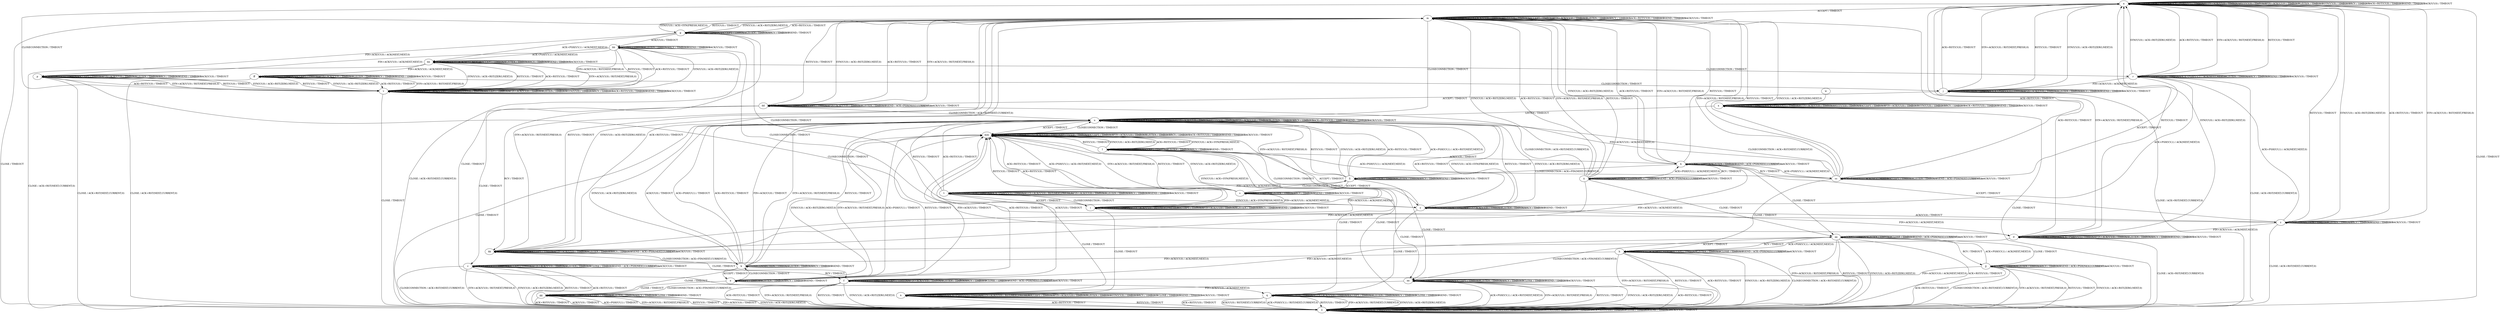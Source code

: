 digraph "" {
	graph ["Incoming time"=0.520160436630249,
		"Outgoing time"=0.41754913330078125,
		Output="{'States': 39, 'Transitions': 495, 'Filename': '../results/tcp_rerun/TCP_Windows8_Server-TCP_Windows8_Server-3.dot'}",
		Reference="{'States': 39, 'Transitions': 495, 'Filename': '../subjects/tcp/TCP_Windows8_Server.dot'}",
		Solver=yices,
		Updated="{'States': 39, 'Transitions': 495, 'Filename': '../subjects/tcp/TCP_Windows8_Server.dot'}",
		"f-measure"=1.0,
		precision=1.0,
		recall=1.0
	];
	a -> a	[key=0,
		label="CLOSECONNECTION / TIMEOUT"];
	a -> a	[key=1,
		label="ACK+PSH(V,V,1) / TIMEOUT"];
	a -> a	[key=2,
		label="SYN+ACK(V,V,0) / TIMEOUT"];
	a -> a	[key=3,
		label="RST(V,V,0) / TIMEOUT"];
	a -> a	[key=4,
		label="FIN+ACK(V,V,0) / TIMEOUT"];
	a -> a	[key=5,
		label="LISTEN / TIMEOUT"];
	a -> a	[key=6,
		label="SYN(V,V,0) / TIMEOUT"];
	a -> a	[key=7,
		label="RCV / TIMEOUT"];
	a -> a	[key=8,
		label="ACK+RST(V,V,0) / TIMEOUT"];
	a -> a	[key=9,
		label="SEND / TIMEOUT"];
	a -> a	[key=10,
		label="ACK(V,V,0) / TIMEOUT"];
	a -> m	[key=0,
		label="ACCEPT / TIMEOUT"];
	a -> o	[key=0,
		label="CLOSE / TIMEOUT"];
	b -> b	[key=0,
		label="ACCEPT / TIMEOUT"];
	b -> b	[key=1,
		label="LISTEN / TIMEOUT"];
	b -> b	[key=2,
		label="SEND / ACK+PSH(NEXT,CURRENT,1)"];
	b -> b	[key=3,
		label="ACK(V,V,0) / TIMEOUT"];
	b -> m	[key=0,
		label="SYN+ACK(V,V,0) / RST(NEXT,FRESH,0)"];
	b -> m	[key=1,
		label="RST(V,V,0) / TIMEOUT"];
	b -> m	[key=2,
		label="SYN(V,V,0) / ACK+RST(ZERO,NEXT,0)"];
	b -> m	[key=3,
		label="ACK+RST(V,V,0) / TIMEOUT"];
	b -> aa	[key=0,
		label="CLOSE / TIMEOUT"];
	b -> cc	[key=0,
		label="ACK+PSH(V,V,1) / ACK(NEXT,NEXT,0)"];
	b -> ii	[key=0,
		label="RCV / TIMEOUT"];
	b -> kk	[key=0,
		label="FIN+ACK(V,V,0) / ACK(NEXT,NEXT,0)"];
	b -> ll	[key=0,
		label="CLOSECONNECTION / ACK+FIN(NEXT,CURRENT,0)"];
	c -> c	[key=0,
		label="ACK+PSH(V,V,1) / TIMEOUT"];
	c -> c	[key=1,
		label="ACCEPT / TIMEOUT"];
	c -> c	[key=2,
		label="FIN+ACK(V,V,0) / TIMEOUT"];
	c -> c	[key=3,
		label="LISTEN / TIMEOUT"];
	c -> c	[key=4,
		label="CLOSE / TIMEOUT"];
	c -> c	[key=5,
		label="SEND / ACK+PSH(NEXT,CURRENT,1)"];
	c -> c	[key=6,
		label="ACK(V,V,0) / TIMEOUT"];
	c -> f	[key=0,
		label="RCV / TIMEOUT"];
	c -> o	[key=0,
		label="CLOSECONNECTION / ACK+RST(NEXT,CURRENT,0)"];
	c -> o	[key=1,
		label="SYN+ACK(V,V,0) / RST(NEXT,FRESH,0)"];
	c -> o	[key=2,
		label="RST(V,V,0) / TIMEOUT"];
	c -> o	[key=3,
		label="SYN(V,V,0) / ACK+RST(ZERO,NEXT,0)"];
	c -> o	[key=4,
		label="ACK+RST(V,V,0) / TIMEOUT"];
	d -> a	[key=0,
		label="SYN+ACK(V,V,0) / RST(NEXT,FRESH,0)"];
	d -> a	[key=1,
		label="RST(V,V,0) / TIMEOUT"];
	d -> a	[key=2,
		label="SYN(V,V,0) / ACK+RST(ZERO,NEXT,0)"];
	d -> a	[key=3,
		label="ACK+RST(V,V,0) / TIMEOUT"];
	d -> d	[key=0,
		label="CLOSECONNECTION / TIMEOUT"];
	d -> d	[key=1,
		label="ACK+PSH(V,V,1) / TIMEOUT"];
	d -> d	[key=2,
		label="FIN+ACK(V,V,0) / TIMEOUT"];
	d -> d	[key=3,
		label="LISTEN / TIMEOUT"];
	d -> d	[key=4,
		label="RCV / TIMEOUT"];
	d -> d	[key=5,
		label="SEND / TIMEOUT"];
	d -> d	[key=6,
		label="ACK(V,V,0) / TIMEOUT"];
	d -> o	[key=0,
		label="CLOSE / ACK+RST(NEXT,CURRENT,0)"];
	d -> kk	[key=0,
		label="ACCEPT / TIMEOUT"];
	e -> e	[key=0,
		label="ACCEPT / TIMEOUT"];
	e -> e	[key=1,
		label="LISTEN / TIMEOUT"];
	e -> e	[key=2,
		label="RCV / TIMEOUT"];
	e -> e	[key=3,
		label="SEND / TIMEOUT"];
	e -> k	[key=0,
		label="CLOSECONNECTION / TIMEOUT"];
	e -> gg	[key=0,
		label="CLOSE / TIMEOUT"];
	e -> mm	[key=0,
		label="ACK+PSH(V,V,1) / TIMEOUT"];
	e -> mm	[key=1,
		label="SYN+ACK(V,V,0) / RST(NEXT,FRESH,0)"];
	e -> mm	[key=2,
		label="RST(V,V,0) / TIMEOUT"];
	e -> mm	[key=3,
		label="FIN+ACK(V,V,0) / TIMEOUT"];
	e -> mm	[key=4,
		label="SYN(V,V,0) / ACK+RST(ZERO,NEXT,0)"];
	e -> mm	[key=5,
		label="ACK+RST(V,V,0) / TIMEOUT"];
	e -> mm	[key=6,
		label="ACK(V,V,0) / TIMEOUT"];
	f -> f	[key=0,
		label="ACK+PSH(V,V,1) / TIMEOUT"];
	f -> f	[key=1,
		label="ACCEPT / TIMEOUT"];
	f -> f	[key=2,
		label="FIN+ACK(V,V,0) / TIMEOUT"];
	f -> f	[key=3,
		label="LISTEN / TIMEOUT"];
	f -> f	[key=4,
		label="RCV / TIMEOUT"];
	f -> f	[key=5,
		label="CLOSE / TIMEOUT"];
	f -> f	[key=6,
		label="SEND / ACK+PSH(NEXT,CURRENT,1)"];
	f -> f	[key=7,
		label="ACK(V,V,0) / TIMEOUT"];
	f -> o	[key=0,
		label="SYN+ACK(V,V,0) / RST(NEXT,FRESH,0)"];
	f -> o	[key=1,
		label="RST(V,V,0) / TIMEOUT"];
	f -> o	[key=2,
		label="SYN(V,V,0) / ACK+RST(ZERO,NEXT,0)"];
	f -> o	[key=3,
		label="ACK+RST(V,V,0) / TIMEOUT"];
	f -> gg	[key=0,
		label="CLOSECONNECTION / ACK+FIN(NEXT,CURRENT,0)"];
	g -> g	[key=0,
		label="SYN+ACK(V,V,0) / TIMEOUT"];
	g -> g	[key=1,
		label="ACCEPT / TIMEOUT"];
	g -> g	[key=2,
		label="LISTEN / TIMEOUT"];
	g -> g	[key=3,
		label="RCV / TIMEOUT"];
	g -> g	[key=4,
		label="SEND / TIMEOUT"];
	g -> m	[key=0,
		label="RST(V,V,0) / TIMEOUT"];
	g -> m	[key=1,
		label="SYN(V,V,0) / ACK+RST(ZERO,NEXT,0)"];
	g -> m	[key=2,
		label="ACK+RST(V,V,0) / TIMEOUT"];
	g -> p	[key=0,
		label="FIN+ACK(V,V,0) / ACK(NEXT,NEXT,0)"];
	g -> q	[key=0,
		label="CLOSE / TIMEOUT"];
	g -> y	[key=0,
		label="CLOSECONNECTION / TIMEOUT"];
	g -> bb	[key=0,
		label="ACK(V,V,0) / TIMEOUT"];
	g -> hh	[key=0,
		label="ACK+PSH(V,V,1) / ACK(NEXT,NEXT,0)"];
	h -> c	[key=0,
		label="FIN+ACK(V,V,0) / ACK(NEXT,NEXT,0)"];
	h -> h	[key=0,
		label="ACK+PSH(V,V,1) / ACK(NEXT,NEXT,0)"];
	h -> h	[key=1,
		label="ACCEPT / TIMEOUT"];
	h -> h	[key=2,
		label="LISTEN / TIMEOUT"];
	h -> h	[key=3,
		label="CLOSE / TIMEOUT"];
	h -> h	[key=4,
		label="SEND / ACK+PSH(NEXT,CURRENT,1)"];
	h -> h	[key=5,
		label="ACK(V,V,0) / TIMEOUT"];
	h -> o	[key=0,
		label="CLOSECONNECTION / ACK+RST(NEXT,CURRENT,0)"];
	h -> o	[key=1,
		label="SYN+ACK(V,V,0) / RST(NEXT,FRESH,0)"];
	h -> o	[key=2,
		label="RST(V,V,0) / TIMEOUT"];
	h -> o	[key=3,
		label="SYN(V,V,0) / ACK+RST(ZERO,NEXT,0)"];
	h -> o	[key=4,
		label="ACK+RST(V,V,0) / TIMEOUT"];
	h -> aa	[key=0,
		label="RCV / TIMEOUT"];
	i -> i	[key=0,
		label="ACK+PSH(V,V,1) / TIMEOUT"];
	i -> i	[key=1,
		label="SYN+ACK(V,V,0) / RST(NEXT,FRESH,0)"];
	i -> i	[key=2,
		label="ACCEPT / TIMEOUT"];
	i -> i	[key=3,
		label="FIN+ACK(V,V,0) / TIMEOUT"];
	i -> i	[key=4,
		label="LISTEN / TIMEOUT"];
	i -> i	[key=5,
		label="RCV / TIMEOUT"];
	i -> i	[key=6,
		label="SEND / TIMEOUT"];
	i -> i	[key=7,
		label="ACK(V,V,0) / TIMEOUT"];
	i -> l	[key=0,
		label="SYN(V,V,0) / ACK+SYN(FRESH,NEXT,0)"];
	i -> n	[key=0,
		label="CLOSE / TIMEOUT"];
	i -> t	[key=0,
		label="CLOSECONNECTION / TIMEOUT"];
	i -> mm	[key=0,
		label="RST(V,V,0) / TIMEOUT"];
	i -> mm	[key=1,
		label="ACK+RST(V,V,0) / TIMEOUT"];
	j -> a	[key=0,
		label="SYN+ACK(V,V,0) / RST(NEXT,FRESH,0)"];
	j -> a	[key=1,
		label="RST(V,V,0) / TIMEOUT"];
	j -> a	[key=2,
		label="SYN(V,V,0) / ACK+RST(ZERO,NEXT,0)"];
	j -> a	[key=3,
		label="ACK+RST(V,V,0) / TIMEOUT"];
	j -> j	[key=0,
		label="CLOSECONNECTION / TIMEOUT"];
	j -> j	[key=1,
		label="ACK+PSH(V,V,1) / TIMEOUT"];
	j -> j	[key=2,
		label="FIN+ACK(V,V,0) / TIMEOUT"];
	j -> j	[key=3,
		label="LISTEN / TIMEOUT"];
	j -> j	[key=4,
		label="RCV / TIMEOUT"];
	j -> j	[key=5,
		label="SEND / TIMEOUT"];
	j -> j	[key=6,
		label="ACK(V,V,0) / TIMEOUT"];
	j -> o	[key=0,
		label="CLOSE / ACK+RST(NEXT,CURRENT,0)"];
	j -> dd	[key=0,
		label="ACCEPT / TIMEOUT"];
	k -> e	[key=0,
		label="ACCEPT / TIMEOUT"];
	k -> k	[key=0,
		label="CLOSECONNECTION / TIMEOUT"];
	k -> k	[key=1,
		label="LISTEN / TIMEOUT"];
	k -> k	[key=2,
		label="RCV / TIMEOUT"];
	k -> k	[key=3,
		label="SEND / TIMEOUT"];
	k -> u	[key=0,
		label="ACK+PSH(V,V,1) / TIMEOUT"];
	k -> u	[key=1,
		label="SYN+ACK(V,V,0) / RST(NEXT,FRESH,0)"];
	k -> u	[key=2,
		label="RST(V,V,0) / TIMEOUT"];
	k -> u	[key=3,
		label="FIN+ACK(V,V,0) / TIMEOUT"];
	k -> u	[key=4,
		label="SYN(V,V,0) / ACK+RST(ZERO,NEXT,0)"];
	k -> u	[key=5,
		label="ACK+RST(V,V,0) / TIMEOUT"];
	k -> u	[key=6,
		label="ACK(V,V,0) / TIMEOUT"];
	k -> gg	[key=0,
		label="CLOSE / TIMEOUT"];
	l -> b	[key=0,
		label="ACK(V,V,0) / TIMEOUT"];
	l -> l	[key=0,
		label="SYN+ACK(V,V,0) / TIMEOUT"];
	l -> l	[key=1,
		label="ACCEPT / TIMEOUT"];
	l -> l	[key=2,
		label="LISTEN / TIMEOUT"];
	l -> l	[key=3,
		label="RCV / TIMEOUT"];
	l -> l	[key=4,
		label="SEND / TIMEOUT"];
	l -> q	[key=0,
		label="CLOSE / TIMEOUT"];
	l -> y	[key=0,
		label="CLOSECONNECTION / TIMEOUT"];
	l -> cc	[key=0,
		label="ACK+PSH(V,V,1) / ACK(NEXT,NEXT,0)"];
	l -> kk	[key=0,
		label="FIN+ACK(V,V,0) / ACK(NEXT,NEXT,0)"];
	l -> mm	[key=0,
		label="RST(V,V,0) / TIMEOUT"];
	l -> mm	[key=1,
		label="SYN(V,V,0) / ACK+RST(ZERO,NEXT,0)"];
	l -> mm	[key=2,
		label="ACK+RST(V,V,0) / TIMEOUT"];
	m -> g	[key=0,
		label="SYN(V,V,0) / ACK+SYN(FRESH,NEXT,0)"];
	m -> m	[key=0,
		label="ACK+PSH(V,V,1) / TIMEOUT"];
	m -> m	[key=1,
		label="SYN+ACK(V,V,0) / TIMEOUT"];
	m -> m	[key=2,
		label="RST(V,V,0) / TIMEOUT"];
	m -> m	[key=3,
		label="ACCEPT / TIMEOUT"];
	m -> m	[key=4,
		label="FIN+ACK(V,V,0) / TIMEOUT"];
	m -> m	[key=5,
		label="LISTEN / TIMEOUT"];
	m -> m	[key=6,
		label="RCV / TIMEOUT"];
	m -> m	[key=7,
		label="ACK+RST(V,V,0) / TIMEOUT"];
	m -> m	[key=8,
		label="SEND / TIMEOUT"];
	m -> m	[key=9,
		label="ACK(V,V,0) / TIMEOUT"];
	m -> o	[key=0,
		label="CLOSE / TIMEOUT"];
	m -> u	[key=0,
		label="CLOSECONNECTION / TIMEOUT"];
	n -> n	[key=0,
		label="CLOSECONNECTION / TIMEOUT"];
	n -> n	[key=1,
		label="ACK+PSH(V,V,1) / TIMEOUT"];
	n -> n	[key=2,
		label="SYN+ACK(V,V,0) / RST(NEXT,FRESH,0)"];
	n -> n	[key=3,
		label="ACCEPT / TIMEOUT"];
	n -> n	[key=4,
		label="FIN+ACK(V,V,0) / TIMEOUT"];
	n -> n	[key=5,
		label="LISTEN / TIMEOUT"];
	n -> n	[key=6,
		label="SYN(V,V,0) / TIMEOUT"];
	n -> n	[key=7,
		label="RCV / TIMEOUT"];
	n -> n	[key=8,
		label="CLOSE / TIMEOUT"];
	n -> n	[key=9,
		label="SEND / TIMEOUT"];
	n -> n	[key=10,
		label="ACK(V,V,0) / TIMEOUT"];
	n -> o	[key=0,
		label="RST(V,V,0) / TIMEOUT"];
	n -> o	[key=1,
		label="ACK+RST(V,V,0) / TIMEOUT"];
	o -> o	[key=0,
		label="CLOSECONNECTION / TIMEOUT"];
	o -> o	[key=1,
		label="ACK+PSH(V,V,1) / TIMEOUT"];
	o -> o	[key=2,
		label="SYN+ACK(V,V,0) / TIMEOUT"];
	o -> o	[key=3,
		label="RST(V,V,0) / TIMEOUT"];
	o -> o	[key=4,
		label="ACCEPT / TIMEOUT"];
	o -> o	[key=5,
		label="FIN+ACK(V,V,0) / TIMEOUT"];
	o -> o	[key=6,
		label="LISTEN / TIMEOUT"];
	o -> o	[key=7,
		label="SYN(V,V,0) / TIMEOUT"];
	o -> o	[key=8,
		label="RCV / TIMEOUT"];
	o -> o	[key=9,
		label="ACK+RST(V,V,0) / TIMEOUT"];
	o -> o	[key=10,
		label="CLOSE / TIMEOUT"];
	o -> o	[key=11,
		label="SEND / TIMEOUT"];
	o -> o	[key=12,
		label="ACK(V,V,0) / TIMEOUT"];
	p -> d	[key=0,
		label="CLOSECONNECTION / TIMEOUT"];
	p -> o	[key=0,
		label="CLOSE / ACK+RST(NEXT,CURRENT,0)"];
	p -> p	[key=0,
		label="ACK+PSH(V,V,1) / TIMEOUT"];
	p -> p	[key=1,
		label="ACCEPT / TIMEOUT"];
	p -> p	[key=2,
		label="FIN+ACK(V,V,0) / TIMEOUT"];
	p -> p	[key=3,
		label="LISTEN / TIMEOUT"];
	p -> p	[key=4,
		label="RCV / TIMEOUT"];
	p -> p	[key=5,
		label="SEND / TIMEOUT"];
	p -> p	[key=6,
		label="ACK(V,V,0) / TIMEOUT"];
	p -> v	[key=0,
		label="SYN+ACK(V,V,0) / RST(NEXT,FRESH,0)"];
	p -> v	[key=1,
		label="RST(V,V,0) / TIMEOUT"];
	p -> v	[key=2,
		label="SYN(V,V,0) / ACK+RST(ZERO,NEXT,0)"];
	p -> v	[key=3,
		label="ACK+RST(V,V,0) / TIMEOUT"];
	q -> o	[key=0,
		label="ACK+PSH(V,V,1) / RST(NEXT,CURRENT,0)"];
	q -> o	[key=1,
		label="RST(V,V,0) / TIMEOUT"];
	q -> o	[key=2,
		label="FIN+ACK(V,V,0) / RST(NEXT,CURRENT,0)"];
	q -> o	[key=3,
		label="SYN(V,V,0) / ACK+RST(ZERO,NEXT,0)"];
	q -> o	[key=4,
		label="ACK+RST(V,V,0) / TIMEOUT"];
	q -> o	[key=5,
		label="ACK(V,V,0) / RST(NEXT,CURRENT,0)"];
	q -> q	[key=0,
		label="CLOSECONNECTION / TIMEOUT"];
	q -> q	[key=1,
		label="SYN+ACK(V,V,0) / TIMEOUT"];
	q -> q	[key=2,
		label="ACCEPT / TIMEOUT"];
	q -> q	[key=3,
		label="LISTEN / TIMEOUT"];
	q -> q	[key=4,
		label="RCV / TIMEOUT"];
	q -> q	[key=5,
		label="CLOSE / TIMEOUT"];
	q -> q	[key=6,
		label="SEND / TIMEOUT"];
	r -> a	[key=0,
		label="SYN+ACK(V,V,0) / RST(NEXT,FRESH,0)"];
	r -> a	[key=1,
		label="RST(V,V,0) / TIMEOUT"];
	r -> a	[key=2,
		label="SYN(V,V,0) / ACK+RST(ZERO,NEXT,0)"];
	r -> a	[key=3,
		label="ACK+RST(V,V,0) / TIMEOUT"];
	r -> j	[key=0,
		label="FIN+ACK(V,V,0) / ACK(NEXT,NEXT,0)"];
	r -> o	[key=0,
		label="CLOSE / ACK+RST(NEXT,CURRENT,0)"];
	r -> r	[key=0,
		label="CLOSECONNECTION / TIMEOUT"];
	r -> r	[key=1,
		label="ACK+PSH(V,V,1) / ACK(NEXT,NEXT,0)"];
	r -> r	[key=2,
		label="LISTEN / TIMEOUT"];
	r -> r	[key=3,
		label="RCV / TIMEOUT"];
	r -> r	[key=4,
		label="SEND / TIMEOUT"];
	r -> r	[key=5,
		label="ACK(V,V,0) / TIMEOUT"];
	r -> cc	[key=0,
		label="ACCEPT / TIMEOUT"];
	s -> i	[key=0,
		label="FIN+ACK(V,V,0) / ACK(NEXT,NEXT,0)"];
	s -> s	[key=0,
		label="ACCEPT / TIMEOUT"];
	s -> s	[key=1,
		label="LISTEN / TIMEOUT"];
	s -> s	[key=2,
		label="RCV / TIMEOUT"];
	s -> s	[key=3,
		label="SEND / TIMEOUT"];
	s -> s	[key=4,
		label="ACK(V,V,0) / TIMEOUT"];
	s -> ee	[key=0,
		label="CLOSE / TIMEOUT"];
	s -> ll	[key=0,
		label="CLOSECONNECTION / TIMEOUT"];
	s -> mm	[key=0,
		label="ACK+PSH(V,V,1) / ACK+RST(NEXT,NEXT,0)"];
	s -> mm	[key=1,
		label="SYN+ACK(V,V,0) / RST(NEXT,FRESH,0)"];
	s -> mm	[key=2,
		label="RST(V,V,0) / TIMEOUT"];
	s -> mm	[key=3,
		label="SYN(V,V,0) / ACK+RST(ZERO,NEXT,0)"];
	s -> mm	[key=4,
		label="ACK+RST(V,V,0) / TIMEOUT"];
	t -> i	[key=0,
		label="ACCEPT / TIMEOUT"];
	t -> n	[key=0,
		label="CLOSE / TIMEOUT"];
	t -> t	[key=0,
		label="CLOSECONNECTION / TIMEOUT"];
	t -> t	[key=1,
		label="ACK+PSH(V,V,1) / TIMEOUT"];
	t -> t	[key=2,
		label="SYN+ACK(V,V,0) / RST(NEXT,FRESH,0)"];
	t -> t	[key=3,
		label="FIN+ACK(V,V,0) / TIMEOUT"];
	t -> t	[key=4,
		label="LISTEN / TIMEOUT"];
	t -> t	[key=5,
		label="RCV / TIMEOUT"];
	t -> t	[key=6,
		label="SEND / TIMEOUT"];
	t -> t	[key=7,
		label="ACK(V,V,0) / TIMEOUT"];
	t -> u	[key=0,
		label="RST(V,V,0) / TIMEOUT"];
	t -> u	[key=1,
		label="ACK+RST(V,V,0) / TIMEOUT"];
	t -> y	[key=0,
		label="SYN(V,V,0) / ACK+SYN(FRESH,NEXT,0)"];
	u -> o	[key=0,
		label="CLOSE / TIMEOUT"];
	u -> u	[key=0,
		label="CLOSECONNECTION / TIMEOUT"];
	u -> u	[key=1,
		label="ACK+PSH(V,V,1) / TIMEOUT"];
	u -> u	[key=2,
		label="SYN+ACK(V,V,0) / TIMEOUT"];
	u -> u	[key=3,
		label="RST(V,V,0) / TIMEOUT"];
	u -> u	[key=4,
		label="FIN+ACK(V,V,0) / TIMEOUT"];
	u -> u	[key=5,
		label="LISTEN / TIMEOUT"];
	u -> u	[key=6,
		label="RCV / TIMEOUT"];
	u -> u	[key=7,
		label="ACK+RST(V,V,0) / TIMEOUT"];
	u -> u	[key=8,
		label="SEND / TIMEOUT"];
	u -> u	[key=9,
		label="ACK(V,V,0) / TIMEOUT"];
	u -> y	[key=0,
		label="SYN(V,V,0) / ACK+SYN(FRESH,NEXT,0)"];
	u -> mm	[key=0,
		label="ACCEPT / TIMEOUT"];
	v -> a	[key=0,
		label="CLOSECONNECTION / TIMEOUT"];
	v -> o	[key=0,
		label="CLOSE / TIMEOUT"];
	v -> v	[key=0,
		label="ACK+PSH(V,V,1) / TIMEOUT"];
	v -> v	[key=1,
		label="SYN+ACK(V,V,0) / TIMEOUT"];
	v -> v	[key=2,
		label="RST(V,V,0) / TIMEOUT"];
	v -> v	[key=3,
		label="ACCEPT / TIMEOUT"];
	v -> v	[key=4,
		label="FIN+ACK(V,V,0) / TIMEOUT"];
	v -> v	[key=5,
		label="LISTEN / TIMEOUT"];
	v -> v	[key=6,
		label="SYN(V,V,0) / TIMEOUT"];
	v -> v	[key=7,
		label="RCV / TIMEOUT"];
	v -> v	[key=8,
		label="ACK+RST(V,V,0) / TIMEOUT"];
	v -> v	[key=9,
		label="SEND / TIMEOUT"];
	v -> v	[key=10,
		label="ACK(V,V,0) / TIMEOUT"];
	w -> x	[key=0];
	x -> o	[key=0,
		label="CLOSE / TIMEOUT"];
	x -> u	[key=0,
		label="LISTEN / TIMEOUT"];
	x -> x	[key=0,
		label="CLOSECONNECTION / TIMEOUT"];
	x -> x	[key=1,
		label="ACK+PSH(V,V,1) / TIMEOUT"];
	x -> x	[key=2,
		label="SYN+ACK(V,V,0) / TIMEOUT"];
	x -> x	[key=3,
		label="RST(V,V,0) / TIMEOUT"];
	x -> x	[key=4,
		label="ACCEPT / TIMEOUT"];
	x -> x	[key=5,
		label="FIN+ACK(V,V,0) / TIMEOUT"];
	x -> x	[key=6,
		label="SYN(V,V,0) / TIMEOUT"];
	x -> x	[key=7,
		label="RCV / TIMEOUT"];
	x -> x	[key=8,
		label="ACK+RST(V,V,0) / TIMEOUT"];
	x -> x	[key=9,
		label="SEND / TIMEOUT"];
	x -> x	[key=10,
		label="ACK(V,V,0) / TIMEOUT"];
	y -> d	[key=0,
		label="FIN+ACK(V,V,0) / ACK(NEXT,NEXT,0)"];
	y -> l	[key=0,
		label="ACCEPT / TIMEOUT"];
	y -> q	[key=0,
		label="CLOSE / TIMEOUT"];
	y -> r	[key=0,
		label="ACK+PSH(V,V,1) / ACK(NEXT,NEXT,0)"];
	y -> u	[key=0,
		label="RST(V,V,0) / TIMEOUT"];
	y -> u	[key=1,
		label="SYN(V,V,0) / ACK+RST(ZERO,NEXT,0)"];
	y -> u	[key=2,
		label="ACK+RST(V,V,0) / TIMEOUT"];
	y -> y	[key=0,
		label="CLOSECONNECTION / TIMEOUT"];
	y -> y	[key=1,
		label="SYN+ACK(V,V,0) / TIMEOUT"];
	y -> y	[key=2,
		label="LISTEN / TIMEOUT"];
	y -> y	[key=3,
		label="RCV / TIMEOUT"];
	y -> y	[key=4,
		label="SEND / TIMEOUT"];
	y -> z	[key=0,
		label="ACK(V,V,0) / TIMEOUT"];
	z -> a	[key=0,
		label="SYN+ACK(V,V,0) / RST(NEXT,FRESH,0)"];
	z -> a	[key=1,
		label="RST(V,V,0) / TIMEOUT"];
	z -> a	[key=2,
		label="SYN(V,V,0) / ACK+RST(ZERO,NEXT,0)"];
	z -> a	[key=3,
		label="ACK+RST(V,V,0) / TIMEOUT"];
	z -> b	[key=0,
		label="ACCEPT / TIMEOUT"];
	z -> d	[key=0,
		label="FIN+ACK(V,V,0) / ACK(NEXT,NEXT,0)"];
	z -> o	[key=0,
		label="CLOSE / ACK+RST(NEXT,CURRENT,0)"];
	z -> r	[key=0,
		label="ACK+PSH(V,V,1) / ACK(NEXT,NEXT,0)"];
	z -> z	[key=0,
		label="CLOSECONNECTION / TIMEOUT"];
	z -> z	[key=1,
		label="LISTEN / TIMEOUT"];
	z -> z	[key=2,
		label="RCV / TIMEOUT"];
	z -> z	[key=3,
		label="SEND / TIMEOUT"];
	z -> z	[key=4,
		label="ACK(V,V,0) / TIMEOUT"];
	aa -> f	[key=0,
		label="FIN+ACK(V,V,0) / ACK(NEXT,NEXT,0)"];
	aa -> h	[key=0,
		label="ACK+PSH(V,V,1) / ACK(NEXT,NEXT,0)"];
	aa -> o	[key=0,
		label="SYN+ACK(V,V,0) / RST(NEXT,FRESH,0)"];
	aa -> o	[key=1,
		label="RST(V,V,0) / TIMEOUT"];
	aa -> o	[key=2,
		label="SYN(V,V,0) / ACK+RST(ZERO,NEXT,0)"];
	aa -> o	[key=3,
		label="ACK+RST(V,V,0) / TIMEOUT"];
	aa -> aa	[key=0,
		label="ACCEPT / TIMEOUT"];
	aa -> aa	[key=1,
		label="LISTEN / TIMEOUT"];
	aa -> aa	[key=2,
		label="CLOSE / TIMEOUT"];
	aa -> aa	[key=3,
		label="SEND / ACK+PSH(NEXT,CURRENT,1)"];
	aa -> aa	[key=4,
		label="ACK(V,V,0) / TIMEOUT"];
	aa -> ee	[key=0,
		label="CLOSECONNECTION / ACK+FIN(NEXT,CURRENT,0)"];
	aa -> jj	[key=0,
		label="RCV / TIMEOUT"];
	bb -> o	[key=0,
		label="CLOSE / ACK+RST(NEXT,CURRENT,0)"];
	bb -> p	[key=0,
		label="FIN+ACK(V,V,0) / ACK(NEXT,NEXT,0)"];
	bb -> v	[key=0,
		label="SYN+ACK(V,V,0) / RST(NEXT,FRESH,0)"];
	bb -> v	[key=1,
		label="RST(V,V,0) / TIMEOUT"];
	bb -> v	[key=2,
		label="SYN(V,V,0) / ACK+RST(ZERO,NEXT,0)"];
	bb -> v	[key=3,
		label="ACK+RST(V,V,0) / TIMEOUT"];
	bb -> z	[key=0,
		label="CLOSECONNECTION / TIMEOUT"];
	bb -> bb	[key=0,
		label="ACCEPT / TIMEOUT"];
	bb -> bb	[key=1,
		label="LISTEN / TIMEOUT"];
	bb -> bb	[key=2,
		label="RCV / TIMEOUT"];
	bb -> bb	[key=3,
		label="SEND / TIMEOUT"];
	bb -> bb	[key=4,
		label="ACK(V,V,0) / TIMEOUT"];
	bb -> hh	[key=0,
		label="ACK+PSH(V,V,1) / ACK(NEXT,NEXT,0)"];
	cc -> b	[key=0,
		label="RCV / TIMEOUT"];
	cc -> h	[key=0,
		label="CLOSE / TIMEOUT"];
	cc -> m	[key=0,
		label="SYN+ACK(V,V,0) / RST(NEXT,FRESH,0)"];
	cc -> m	[key=1,
		label="RST(V,V,0) / TIMEOUT"];
	cc -> m	[key=2,
		label="SYN(V,V,0) / ACK+RST(ZERO,NEXT,0)"];
	cc -> m	[key=3,
		label="ACK+RST(V,V,0) / TIMEOUT"];
	cc -> u	[key=0,
		label="CLOSECONNECTION / ACK+RST(NEXT,CURRENT,0)"];
	cc -> cc	[key=0,
		label="ACK+PSH(V,V,1) / ACK(NEXT,NEXT,0)"];
	cc -> cc	[key=1,
		label="ACCEPT / TIMEOUT"];
	cc -> cc	[key=2,
		label="LISTEN / TIMEOUT"];
	cc -> cc	[key=3,
		label="SEND / ACK+PSH(NEXT,CURRENT,1)"];
	cc -> cc	[key=4,
		label="ACK(V,V,0) / TIMEOUT"];
	cc -> dd	[key=0,
		label="FIN+ACK(V,V,0) / ACK(NEXT,NEXT,0)"];
	dd -> c	[key=0,
		label="CLOSE / TIMEOUT"];
	dd -> m	[key=0,
		label="SYN+ACK(V,V,0) / RST(NEXT,FRESH,0)"];
	dd -> m	[key=1,
		label="RST(V,V,0) / TIMEOUT"];
	dd -> m	[key=2,
		label="SYN(V,V,0) / ACK+RST(ZERO,NEXT,0)"];
	dd -> m	[key=3,
		label="ACK+RST(V,V,0) / TIMEOUT"];
	dd -> u	[key=0,
		label="CLOSECONNECTION / ACK+RST(NEXT,CURRENT,0)"];
	dd -> dd	[key=0,
		label="ACK+PSH(V,V,1) / TIMEOUT"];
	dd -> dd	[key=1,
		label="ACCEPT / TIMEOUT"];
	dd -> dd	[key=2,
		label="FIN+ACK(V,V,0) / TIMEOUT"];
	dd -> dd	[key=3,
		label="LISTEN / TIMEOUT"];
	dd -> dd	[key=4,
		label="SEND / ACK+PSH(NEXT,CURRENT,1)"];
	dd -> dd	[key=5,
		label="ACK(V,V,0) / TIMEOUT"];
	dd -> kk	[key=0,
		label="RCV / TIMEOUT"];
	ee -> n	[key=0,
		label="FIN+ACK(V,V,0) / ACK(NEXT,NEXT,0)"];
	ee -> o	[key=0,
		label="ACK+PSH(V,V,1) / ACK+RST(NEXT,NEXT,0)"];
	ee -> o	[key=1,
		label="SYN+ACK(V,V,0) / RST(NEXT,FRESH,0)"];
	ee -> o	[key=2,
		label="RST(V,V,0) / TIMEOUT"];
	ee -> o	[key=3,
		label="SYN(V,V,0) / ACK+RST(ZERO,NEXT,0)"];
	ee -> o	[key=4,
		label="ACK+RST(V,V,0) / TIMEOUT"];
	ee -> ee	[key=0,
		label="CLOSECONNECTION / TIMEOUT"];
	ee -> ee	[key=1,
		label="ACCEPT / TIMEOUT"];
	ee -> ee	[key=2,
		label="LISTEN / TIMEOUT"];
	ee -> ee	[key=3,
		label="RCV / TIMEOUT"];
	ee -> ee	[key=4,
		label="CLOSE / TIMEOUT"];
	ee -> ee	[key=5,
		label="SEND / TIMEOUT"];
	ee -> ee	[key=6,
		label="ACK(V,V,0) / TIMEOUT"];
	ff -> j	[key=0,
		label="CLOSECONNECTION / TIMEOUT"];
	ff -> o	[key=0,
		label="CLOSE / ACK+RST(NEXT,CURRENT,0)"];
	ff -> v	[key=0,
		label="SYN+ACK(V,V,0) / RST(NEXT,FRESH,0)"];
	ff -> v	[key=1,
		label="RST(V,V,0) / TIMEOUT"];
	ff -> v	[key=2,
		label="SYN(V,V,0) / ACK+RST(ZERO,NEXT,0)"];
	ff -> v	[key=3,
		label="ACK+RST(V,V,0) / TIMEOUT"];
	ff -> ff	[key=0,
		label="ACK+PSH(V,V,1) / TIMEOUT"];
	ff -> ff	[key=1,
		label="ACCEPT / TIMEOUT"];
	ff -> ff	[key=2,
		label="FIN+ACK(V,V,0) / TIMEOUT"];
	ff -> ff	[key=3,
		label="LISTEN / TIMEOUT"];
	ff -> ff	[key=4,
		label="RCV / TIMEOUT"];
	ff -> ff	[key=5,
		label="SEND / TIMEOUT"];
	ff -> ff	[key=6,
		label="ACK(V,V,0) / TIMEOUT"];
	gg -> o	[key=0,
		label="ACK+PSH(V,V,1) / TIMEOUT"];
	gg -> o	[key=1,
		label="SYN+ACK(V,V,0) / RST(NEXT,FRESH,0)"];
	gg -> o	[key=2,
		label="RST(V,V,0) / TIMEOUT"];
	gg -> o	[key=3,
		label="FIN+ACK(V,V,0) / TIMEOUT"];
	gg -> o	[key=4,
		label="SYN(V,V,0) / ACK+RST(ZERO,NEXT,0)"];
	gg -> o	[key=5,
		label="ACK+RST(V,V,0) / TIMEOUT"];
	gg -> o	[key=6,
		label="ACK(V,V,0) / TIMEOUT"];
	gg -> gg	[key=0,
		label="CLOSECONNECTION / TIMEOUT"];
	gg -> gg	[key=1,
		label="ACCEPT / TIMEOUT"];
	gg -> gg	[key=2,
		label="LISTEN / TIMEOUT"];
	gg -> gg	[key=3,
		label="RCV / TIMEOUT"];
	gg -> gg	[key=4,
		label="CLOSE / TIMEOUT"];
	gg -> gg	[key=5,
		label="SEND / TIMEOUT"];
	hh -> o	[key=0,
		label="CLOSE / ACK+RST(NEXT,CURRENT,0)"];
	hh -> r	[key=0,
		label="CLOSECONNECTION / TIMEOUT"];
	hh -> v	[key=0,
		label="SYN+ACK(V,V,0) / RST(NEXT,FRESH,0)"];
	hh -> v	[key=1,
		label="RST(V,V,0) / TIMEOUT"];
	hh -> v	[key=2,
		label="SYN(V,V,0) / ACK+RST(ZERO,NEXT,0)"];
	hh -> v	[key=3,
		label="ACK+RST(V,V,0) / TIMEOUT"];
	hh -> ff	[key=0,
		label="FIN+ACK(V,V,0) / ACK(NEXT,NEXT,0)"];
	hh -> hh	[key=0,
		label="ACK+PSH(V,V,1) / ACK(NEXT,NEXT,0)"];
	hh -> hh	[key=1,
		label="ACCEPT / TIMEOUT"];
	hh -> hh	[key=2,
		label="LISTEN / TIMEOUT"];
	hh -> hh	[key=3,
		label="RCV / TIMEOUT"];
	hh -> hh	[key=4,
		label="SEND / TIMEOUT"];
	hh -> hh	[key=5,
		label="ACK(V,V,0) / TIMEOUT"];
	ii -> b	[key=0,
		label="ACK+PSH(V,V,1) / ACK(NEXT,NEXT,0)"];
	ii -> m	[key=0,
		label="SYN+ACK(V,V,0) / RST(NEXT,FRESH,0)"];
	ii -> m	[key=1,
		label="RST(V,V,0) / TIMEOUT"];
	ii -> m	[key=2,
		label="SYN(V,V,0) / ACK+RST(ZERO,NEXT,0)"];
	ii -> m	[key=3,
		label="ACK+RST(V,V,0) / TIMEOUT"];
	ii -> u	[key=0,
		label="CLOSECONNECTION / ACK+RST(NEXT,CURRENT,0)"];
	ii -> aa	[key=0,
		label="CLOSE / TIMEOUT"];
	ii -> ii	[key=0,
		label="ACCEPT / TIMEOUT"];
	ii -> ii	[key=1,
		label="LISTEN / TIMEOUT"];
	ii -> ii	[key=2,
		label="RCV / TIMEOUT"];
	ii -> ii	[key=3,
		label="SEND / ACK+PSH(NEXT,CURRENT,1)"];
	ii -> ii	[key=4,
		label="ACK(V,V,0) / TIMEOUT"];
	ii -> kk	[key=0,
		label="FIN+ACK(V,V,0) / ACK(NEXT,NEXT,0)"];
	jj -> f	[key=0,
		label="FIN+ACK(V,V,0) / ACK(NEXT,NEXT,0)"];
	jj -> o	[key=0,
		label="CLOSECONNECTION / ACK+RST(NEXT,CURRENT,0)"];
	jj -> o	[key=1,
		label="SYN+ACK(V,V,0) / RST(NEXT,FRESH,0)"];
	jj -> o	[key=2,
		label="RST(V,V,0) / TIMEOUT"];
	jj -> o	[key=3,
		label="SYN(V,V,0) / ACK+RST(ZERO,NEXT,0)"];
	jj -> o	[key=4,
		label="ACK+RST(V,V,0) / TIMEOUT"];
	jj -> aa	[key=0,
		label="ACK+PSH(V,V,1) / ACK(NEXT,NEXT,0)"];
	jj -> aa	[key=1,
		label="CLOSE / TIMEOUT"];
	jj -> jj	[key=0,
		label="ACCEPT / TIMEOUT"];
	jj -> jj	[key=1,
		label="LISTEN / TIMEOUT"];
	jj -> jj	[key=2,
		label="RCV / TIMEOUT"];
	jj -> jj	[key=3,
		label="SEND / ACK+PSH(NEXT,CURRENT,1)"];
	jj -> jj	[key=4,
		label="ACK(V,V,0) / TIMEOUT"];
	kk -> f	[key=0,
		label="CLOSE / TIMEOUT"];
	kk -> k	[key=0,
		label="CLOSECONNECTION / ACK+FIN(NEXT,CURRENT,0)"];
	kk -> m	[key=0,
		label="SYN+ACK(V,V,0) / RST(NEXT,FRESH,0)"];
	kk -> m	[key=1,
		label="RST(V,V,0) / TIMEOUT"];
	kk -> m	[key=2,
		label="SYN(V,V,0) / ACK+RST(ZERO,NEXT,0)"];
	kk -> m	[key=3,
		label="ACK+RST(V,V,0) / TIMEOUT"];
	kk -> kk	[key=0,
		label="ACK+PSH(V,V,1) / TIMEOUT"];
	kk -> kk	[key=1,
		label="ACCEPT / TIMEOUT"];
	kk -> kk	[key=2,
		label="FIN+ACK(V,V,0) / TIMEOUT"];
	kk -> kk	[key=3,
		label="LISTEN / TIMEOUT"];
	kk -> kk	[key=4,
		label="RCV / TIMEOUT"];
	kk -> kk	[key=5,
		label="SEND / ACK+PSH(NEXT,CURRENT,1)"];
	kk -> kk	[key=6,
		label="ACK(V,V,0) / TIMEOUT"];
	ll -> s	[key=0,
		label="ACCEPT / TIMEOUT"];
	ll -> t	[key=0,
		label="FIN+ACK(V,V,0) / ACK(NEXT,NEXT,0)"];
	ll -> u	[key=0,
		label="ACK+PSH(V,V,1) / ACK+RST(NEXT,NEXT,0)"];
	ll -> u	[key=1,
		label="SYN+ACK(V,V,0) / RST(NEXT,FRESH,0)"];
	ll -> u	[key=2,
		label="RST(V,V,0) / TIMEOUT"];
	ll -> u	[key=3,
		label="SYN(V,V,0) / ACK+RST(ZERO,NEXT,0)"];
	ll -> u	[key=4,
		label="ACK+RST(V,V,0) / TIMEOUT"];
	ll -> ee	[key=0,
		label="CLOSE / TIMEOUT"];
	ll -> ll	[key=0,
		label="CLOSECONNECTION / TIMEOUT"];
	ll -> ll	[key=1,
		label="LISTEN / TIMEOUT"];
	ll -> ll	[key=2,
		label="RCV / TIMEOUT"];
	ll -> ll	[key=3,
		label="SEND / TIMEOUT"];
	ll -> ll	[key=4,
		label="ACK(V,V,0) / TIMEOUT"];
	mm -> l	[key=0,
		label="SYN(V,V,0) / ACK+SYN(FRESH,NEXT,0)"];
	mm -> o	[key=0,
		label="CLOSE / TIMEOUT"];
	mm -> u	[key=0,
		label="CLOSECONNECTION / TIMEOUT"];
	mm -> mm	[key=0,
		label="ACK+PSH(V,V,1) / TIMEOUT"];
	mm -> mm	[key=1,
		label="SYN+ACK(V,V,0) / TIMEOUT"];
	mm -> mm	[key=2,
		label="RST(V,V,0) / TIMEOUT"];
	mm -> mm	[key=3,
		label="ACCEPT / TIMEOUT"];
	mm -> mm	[key=4,
		label="FIN+ACK(V,V,0) / TIMEOUT"];
	mm -> mm	[key=5,
		label="LISTEN / TIMEOUT"];
	mm -> mm	[key=6,
		label="RCV / TIMEOUT"];
	mm -> mm	[key=7,
		label="ACK+RST(V,V,0) / TIMEOUT"];
	mm -> mm	[key=8,
		label="SEND / TIMEOUT"];
	mm -> mm	[key=9,
		label="ACK(V,V,0) / TIMEOUT"];
}
